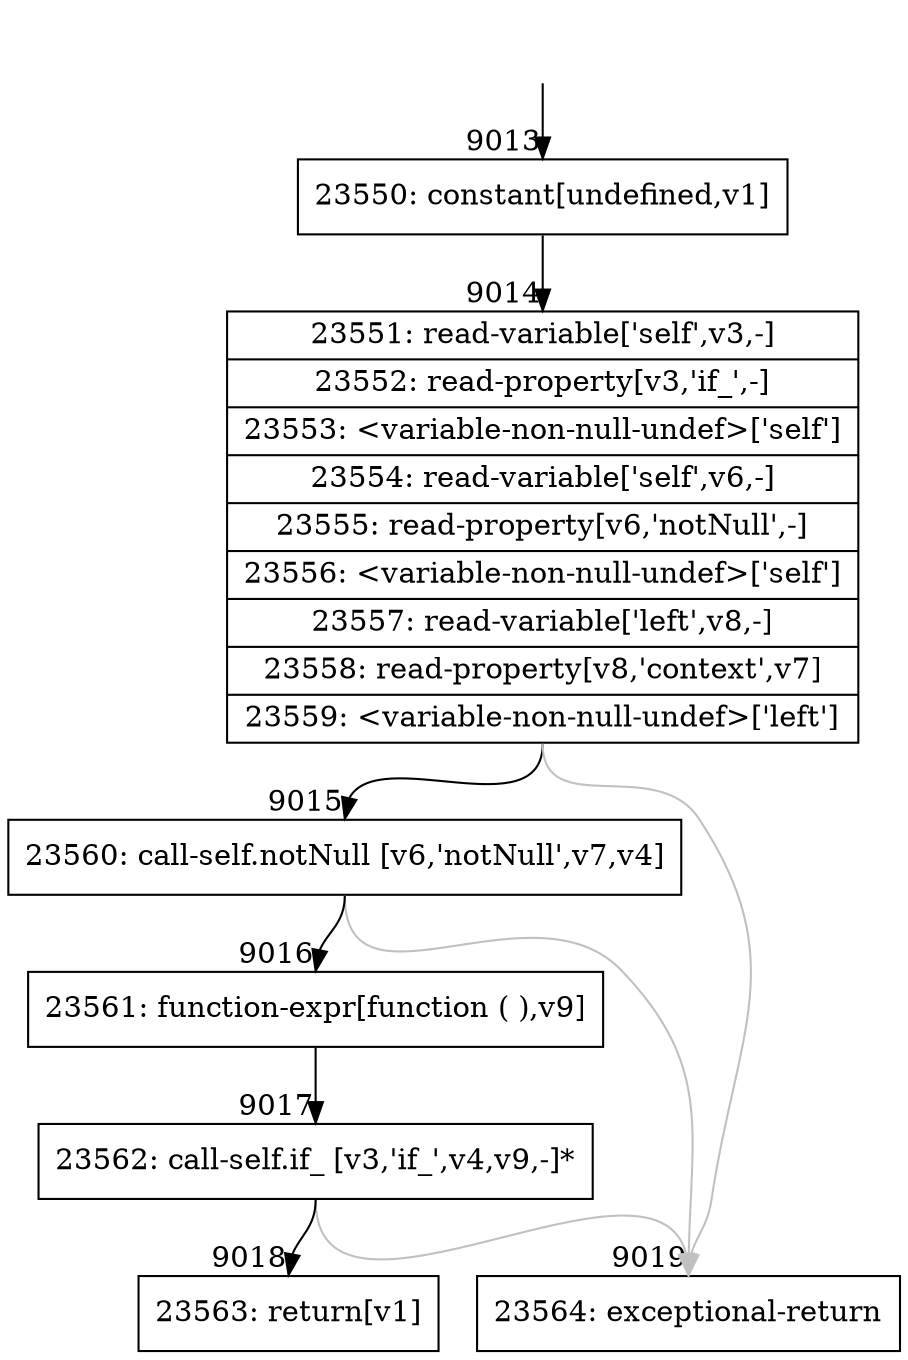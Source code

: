 digraph {
rankdir="TD"
BB_entry664[shape=none,label=""];
BB_entry664 -> BB9013 [tailport=s, headport=n, headlabel="    9013"]
BB9013 [shape=record label="{23550: constant[undefined,v1]}" ] 
BB9013 -> BB9014 [tailport=s, headport=n, headlabel="      9014"]
BB9014 [shape=record label="{23551: read-variable['self',v3,-]|23552: read-property[v3,'if_',-]|23553: \<variable-non-null-undef\>['self']|23554: read-variable['self',v6,-]|23555: read-property[v6,'notNull',-]|23556: \<variable-non-null-undef\>['self']|23557: read-variable['left',v8,-]|23558: read-property[v8,'context',v7]|23559: \<variable-non-null-undef\>['left']}" ] 
BB9014 -> BB9015 [tailport=s, headport=n, headlabel="      9015"]
BB9014 -> BB9019 [tailport=s, headport=n, color=gray, headlabel="      9019"]
BB9015 [shape=record label="{23560: call-self.notNull [v6,'notNull',v7,v4]}" ] 
BB9015 -> BB9016 [tailport=s, headport=n, headlabel="      9016"]
BB9015 -> BB9019 [tailport=s, headport=n, color=gray]
BB9016 [shape=record label="{23561: function-expr[function ( ),v9]}" ] 
BB9016 -> BB9017 [tailport=s, headport=n, headlabel="      9017"]
BB9017 [shape=record label="{23562: call-self.if_ [v3,'if_',v4,v9,-]*}" ] 
BB9017 -> BB9018 [tailport=s, headport=n, headlabel="      9018"]
BB9017 -> BB9019 [tailport=s, headport=n, color=gray]
BB9018 [shape=record label="{23563: return[v1]}" ] 
BB9019 [shape=record label="{23564: exceptional-return}" ] 
//#$~ 13387
}
